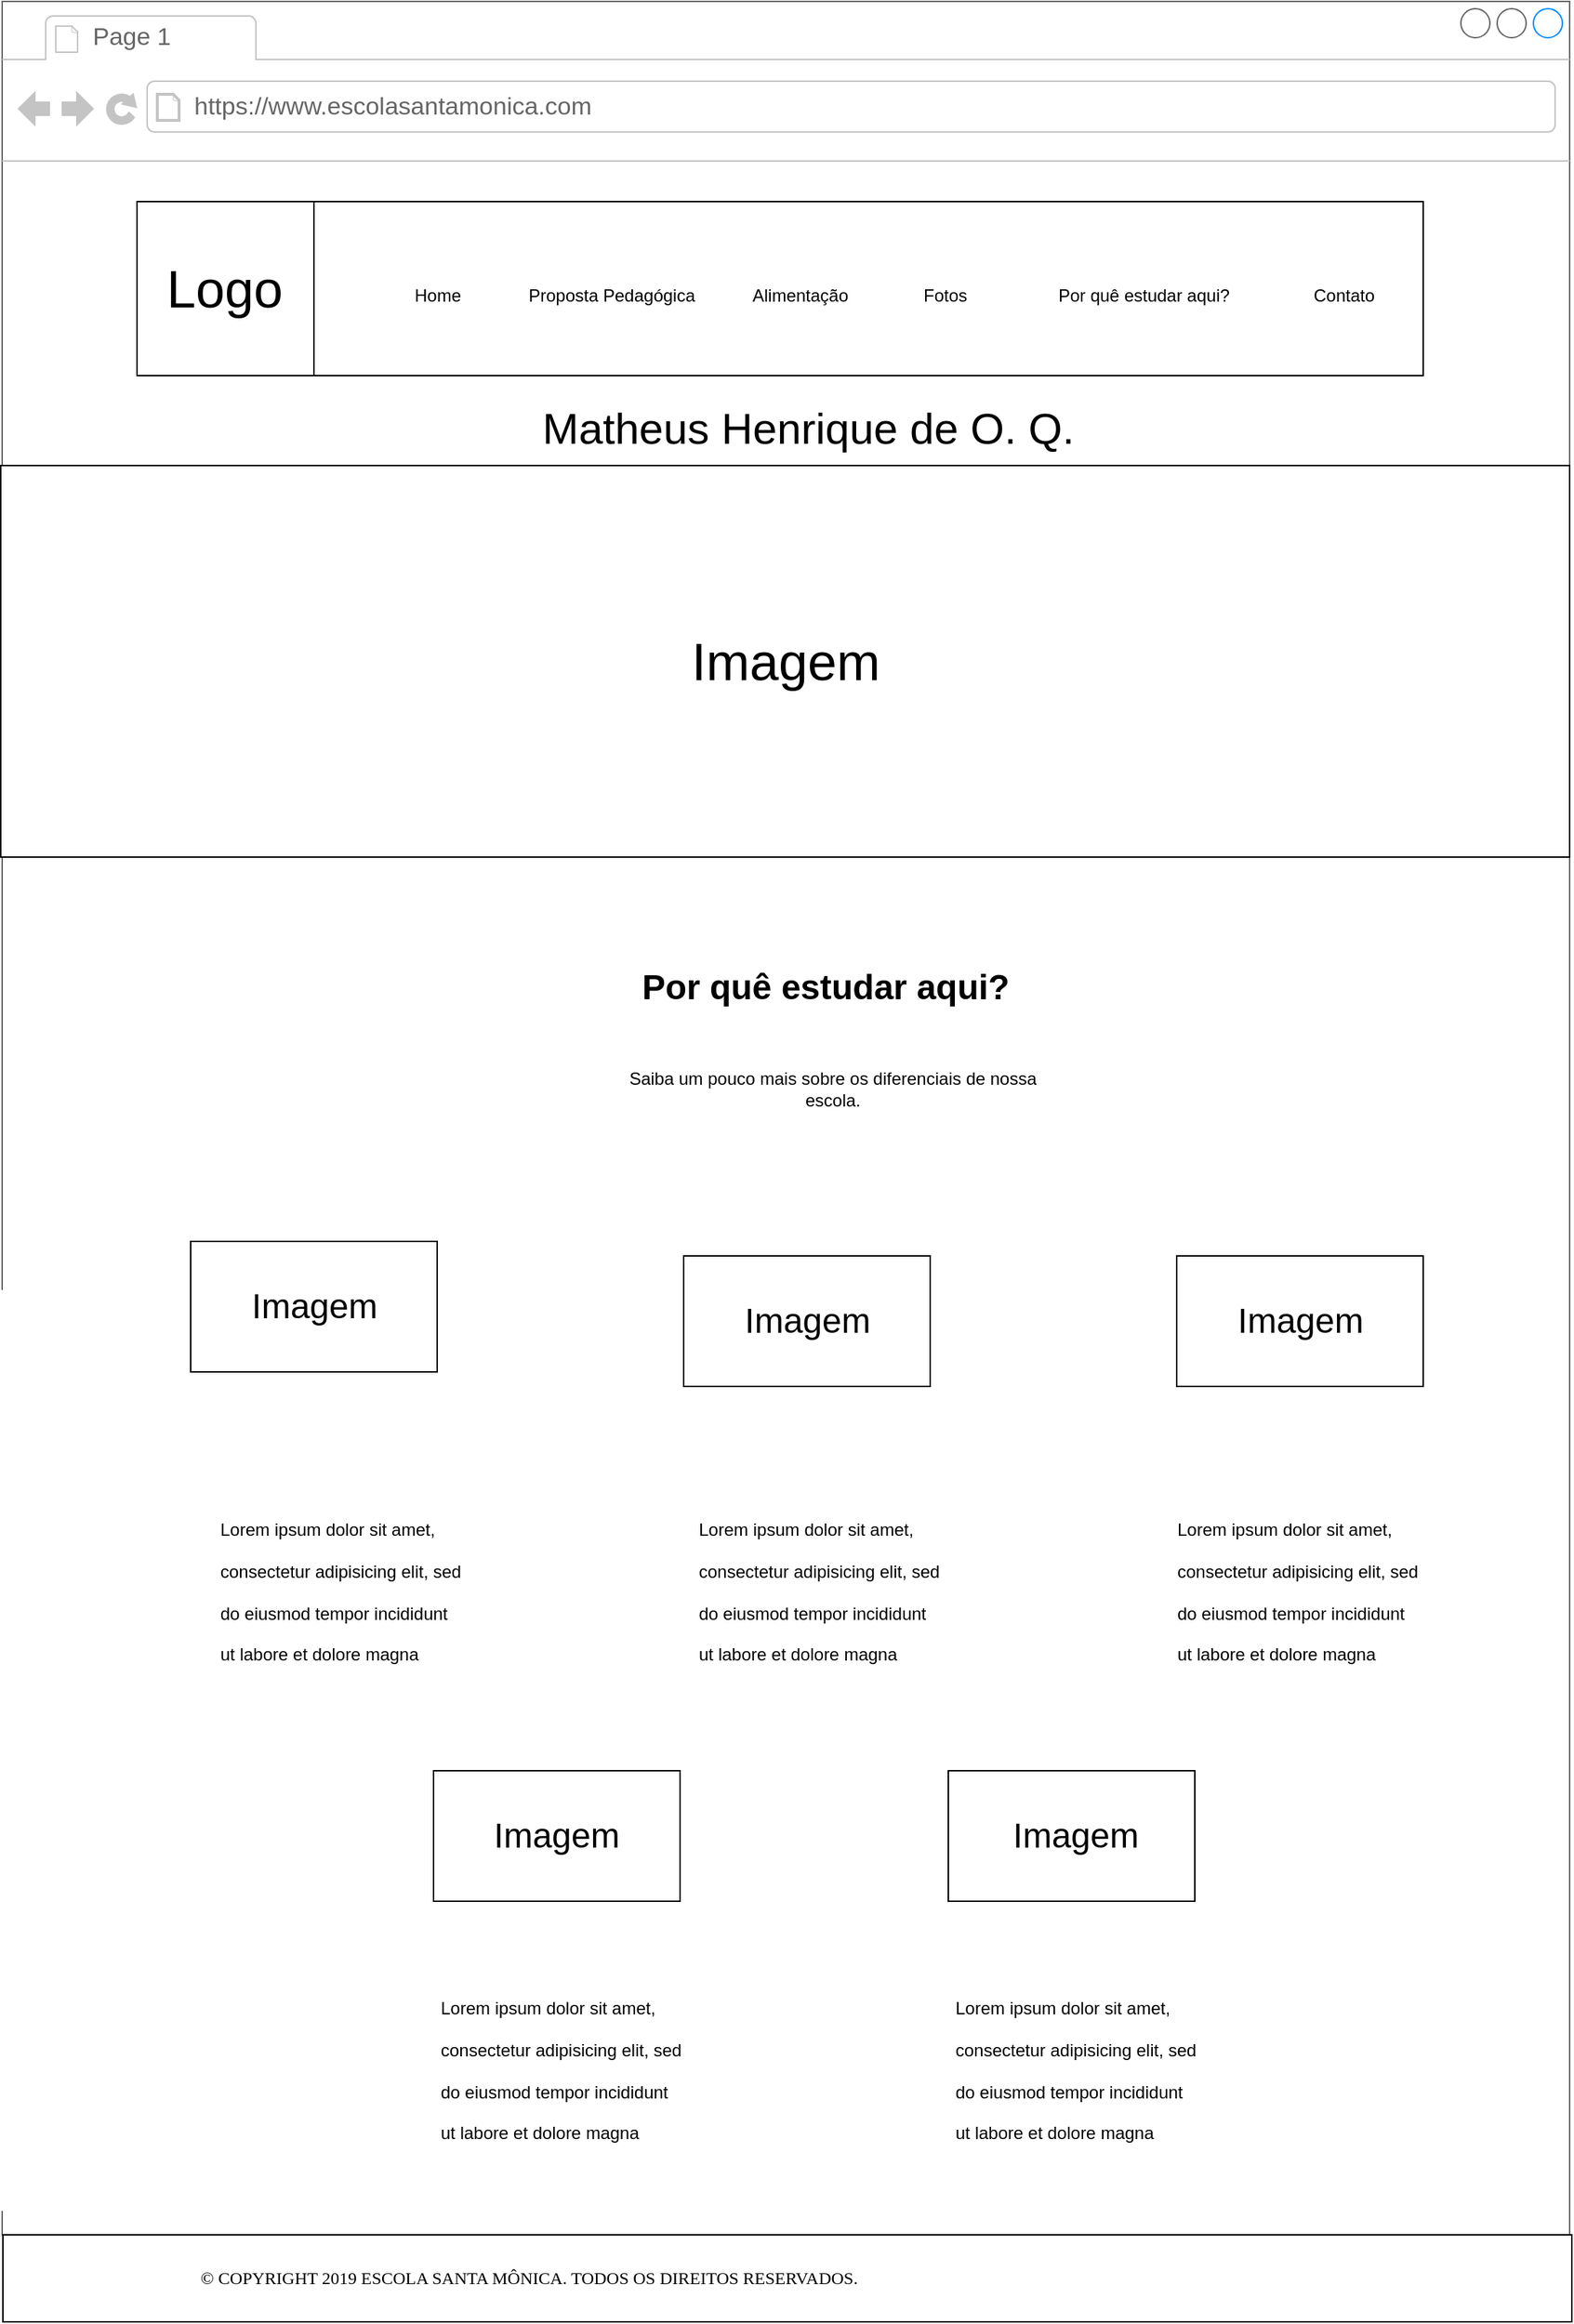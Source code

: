 <mxfile version="12.2.2" type="device" pages="1"><diagram name="Page-1" id="2cc2dc42-3aac-f2a9-1cec-7a8b7cbee084"><mxGraphModel dx="2394" dy="1374" grid="1" gridSize="10" guides="1" tooltips="1" connect="1" arrows="1" fold="1" page="1" pageScale="1" pageWidth="1100" pageHeight="850" background="#ffffff" math="0" shadow="0"><root><mxCell id="0"/><mxCell id="1" parent="0"/><mxCell id="7026571954dc6520-1" value="" style="strokeWidth=1;shadow=0;dashed=0;align=center;html=1;shape=mxgraph.mockup.containers.browserWindow;rSize=0;strokeColor=#666666;mainText=,;recursiveResize=0;rounded=0;labelBackgroundColor=none;fontFamily=Verdana;fontSize=12;fontStyle=0" parent="1" vertex="1"><mxGeometry x="7.5" y="30" width="1081" height="1540" as="geometry"/></mxCell><mxCell id="7026571954dc6520-2" value="Page 1" style="strokeWidth=1;shadow=0;dashed=0;align=center;html=1;shape=mxgraph.mockup.containers.anchor;fontSize=17;fontColor=#666666;align=left;" parent="7026571954dc6520-1" vertex="1"><mxGeometry x="60" y="12" width="110" height="26" as="geometry"/></mxCell><mxCell id="7026571954dc6520-3" value="https://www.escolasantamonica.com" style="strokeWidth=1;shadow=0;dashed=0;align=center;html=1;shape=mxgraph.mockup.containers.anchor;rSize=0;fontSize=17;fontColor=#666666;align=left;" parent="7026571954dc6520-1" vertex="1"><mxGeometry x="130" y="60" width="250" height="26" as="geometry"/></mxCell><mxCell id="7026571954dc6520-15" value="" style="verticalLabelPosition=bottom;shadow=0;dashed=0;align=center;html=1;verticalAlign=top;strokeWidth=1;shape=mxgraph.mockup.markup.line;strokeColor=#999999;rounded=0;labelBackgroundColor=none;fillColor=#ffffff;fontFamily=Verdana;fontSize=12;fontColor=#000000;" parent="7026571954dc6520-1" vertex="1"><mxGeometry y="310" width="1050" height="20" as="geometry"/></mxCell><mxCell id="7026571954dc6520-21" value="" style="verticalLabelPosition=bottom;shadow=0;dashed=0;align=center;html=1;verticalAlign=top;strokeWidth=1;shape=mxgraph.mockup.markup.line;strokeColor=#999999;rounded=0;labelBackgroundColor=none;fillColor=#ffffff;fontFamily=Verdana;fontSize=12;fontColor=#000000;" parent="7026571954dc6520-1" vertex="1"><mxGeometry y="580" width="1050" height="20" as="geometry"/></mxCell><mxCell id="ewFMJKoFP-ZU7OxCMfp1-1" value="" style="text;html=1;strokeColor=#000000;fillColor=#ffffff;align=center;verticalAlign=middle;whiteSpace=wrap;rounded=0;fontFamily=Helvetica;fontSize=12;fontColor=#000000;" parent="7026571954dc6520-1" vertex="1"><mxGeometry x="93" y="138" width="122" height="120" as="geometry"/></mxCell><mxCell id="ewFMJKoFP-ZU7OxCMfp1-3" value="&lt;font style=&quot;font-size: 36px&quot;&gt;Logo&lt;/font&gt;" style="text;html=1;strokeColor=none;fillColor=none;align=center;verticalAlign=middle;whiteSpace=wrap;rounded=0;" parent="7026571954dc6520-1" vertex="1"><mxGeometry x="130" y="183.5" width="46" height="29" as="geometry"/></mxCell><mxCell id="ewFMJKoFP-ZU7OxCMfp1-6" value="" style="rounded=0;whiteSpace=wrap;html=1;" parent="7026571954dc6520-1" vertex="1"><mxGeometry x="215" y="138" width="765" height="120" as="geometry"/></mxCell><mxCell id="ewFMJKoFP-ZU7OxCMfp1-17" value="Home" style="text;html=1;strokeColor=none;fillColor=none;align=center;verticalAlign=middle;whiteSpace=wrap;rounded=0;" parent="7026571954dc6520-1" vertex="1"><mxGeometry x="280" y="193" width="40" height="20" as="geometry"/></mxCell><mxCell id="ewFMJKoFP-ZU7OxCMfp1-19" value="Proposta Pedagógica" style="text;html=1;strokeColor=none;fillColor=none;align=center;verticalAlign=middle;whiteSpace=wrap;rounded=0;" parent="7026571954dc6520-1" vertex="1"><mxGeometry x="350" y="193" width="140" height="20" as="geometry"/></mxCell><mxCell id="ewFMJKoFP-ZU7OxCMfp1-20" value="Alimentação" style="text;html=1;strokeColor=none;fillColor=none;align=center;verticalAlign=middle;whiteSpace=wrap;rounded=0;" parent="7026571954dc6520-1" vertex="1"><mxGeometry x="530" y="193" width="40" height="20" as="geometry"/></mxCell><mxCell id="ewFMJKoFP-ZU7OxCMfp1-21" value="Fotos" style="text;html=1;strokeColor=none;fillColor=none;align=center;verticalAlign=middle;whiteSpace=wrap;rounded=0;" parent="7026571954dc6520-1" vertex="1"><mxGeometry x="630" y="193" width="40" height="20" as="geometry"/></mxCell><mxCell id="ewFMJKoFP-ZU7OxCMfp1-22" value="Por quê estudar aqui?" style="text;html=1;strokeColor=none;fillColor=none;align=center;verticalAlign=middle;whiteSpace=wrap;rounded=0;" parent="7026571954dc6520-1" vertex="1"><mxGeometry x="717.5" y="192.5" width="140" height="20" as="geometry"/></mxCell><mxCell id="ewFMJKoFP-ZU7OxCMfp1-23" value="Contato" style="text;html=1;strokeColor=none;fillColor=none;align=center;verticalAlign=middle;whiteSpace=wrap;rounded=0;" parent="7026571954dc6520-1" vertex="1"><mxGeometry x="905" y="193" width="40" height="20" as="geometry"/></mxCell><mxCell id="j2zbWTqFvS1fBI7Qq0S7-1" value="&lt;span style=&quot;font-size: 24px&quot;&gt;&lt;b&gt;Por quê estudar aqui?&lt;/b&gt;&lt;/span&gt;" style="text;html=1;strokeColor=none;fillColor=none;align=center;verticalAlign=middle;whiteSpace=wrap;rounded=0;" parent="7026571954dc6520-1" vertex="1"><mxGeometry x="425" y="670" width="285" height="20" as="geometry"/></mxCell><mxCell id="fvU2fTR692eFY3aPYThP-1" value="&lt;font style=&quot;font-size: 36px&quot;&gt;Imagem&lt;/font&gt;" style="rounded=0;whiteSpace=wrap;html=1;" parent="7026571954dc6520-1" vertex="1"><mxGeometry x="-1" y="320" width="1082" height="270" as="geometry"/></mxCell><mxCell id="j2zbWTqFvS1fBI7Qq0S7-2" value="" style="rounded=0;whiteSpace=wrap;html=1;" parent="7026571954dc6520-1" vertex="1"><mxGeometry x="130" y="855" width="170" height="90" as="geometry"/></mxCell><mxCell id="j2zbWTqFvS1fBI7Qq0S7-11" value="" style="rounded=0;whiteSpace=wrap;html=1;" parent="7026571954dc6520-1" vertex="1"><mxGeometry x="470" y="865" width="170" height="90" as="geometry"/></mxCell><mxCell id="j2zbWTqFvS1fBI7Qq0S7-12" value="" style="rounded=0;whiteSpace=wrap;html=1;" parent="7026571954dc6520-1" vertex="1"><mxGeometry x="810" y="865" width="170" height="90" as="geometry"/></mxCell><mxCell id="0QrOmY7OMj0nA4xB8xLT-1" value="&lt;span style=&quot;font-size: 24px&quot;&gt;Imagem&lt;/span&gt;" style="text;html=1;strokeColor=none;fillColor=none;align=center;verticalAlign=middle;whiteSpace=wrap;rounded=0;" parent="7026571954dc6520-1" vertex="1"><mxGeometry x="195" y="890" width="40" height="20" as="geometry"/></mxCell><mxCell id="0QrOmY7OMj0nA4xB8xLT-2" value="&lt;span style=&quot;font-size: 24px&quot;&gt;Imagem&lt;/span&gt;" style="text;html=1;strokeColor=none;fillColor=none;align=center;verticalAlign=middle;whiteSpace=wrap;rounded=0;" parent="7026571954dc6520-1" vertex="1"><mxGeometry x="535" y="900" width="40" height="20" as="geometry"/></mxCell><mxCell id="0QrOmY7OMj0nA4xB8xLT-3" value="&lt;span style=&quot;font-size: 24px&quot;&gt;Imagem&lt;/span&gt;" style="text;html=1;strokeColor=none;fillColor=none;align=center;verticalAlign=middle;whiteSpace=wrap;rounded=0;" parent="7026571954dc6520-1" vertex="1"><mxGeometry x="875" y="900" width="40" height="20" as="geometry"/></mxCell><mxCell id="0QrOmY7OMj0nA4xB8xLT-4" value="&lt;h1&gt;&lt;span style=&quot;font-weight: normal&quot;&gt;&lt;font style=&quot;font-size: 12px&quot;&gt;Lorem ipsum dolor sit amet, consectetur adipisicing elit, sed do eiusmod tempor incididunt ut labore et dolore magna aliqua.&lt;/font&gt;&lt;/span&gt;&lt;/h1&gt;" style="text;html=1;strokeColor=none;fillColor=none;spacing=5;spacingTop=-20;whiteSpace=wrap;overflow=hidden;rounded=0;" parent="7026571954dc6520-1" vertex="1"><mxGeometry x="145" y="1030" width="175" height="130" as="geometry"/></mxCell><mxCell id="0QrOmY7OMj0nA4xB8xLT-5" value="&lt;h1&gt;&lt;span style=&quot;font-weight: normal&quot;&gt;&lt;font style=&quot;font-size: 12px&quot;&gt;Lorem ipsum dolor sit amet, consectetur adipisicing elit, sed do eiusmod tempor incididunt ut labore et dolore magna aliqua.&lt;/font&gt;&lt;/span&gt;&lt;/h1&gt;" style="text;html=1;strokeColor=none;fillColor=none;spacing=5;spacingTop=-20;whiteSpace=wrap;overflow=hidden;rounded=0;" parent="7026571954dc6520-1" vertex="1"><mxGeometry x="475" y="1030" width="175" height="130" as="geometry"/></mxCell><mxCell id="0QrOmY7OMj0nA4xB8xLT-6" value="&lt;h1&gt;&lt;span style=&quot;font-weight: normal&quot;&gt;&lt;font style=&quot;font-size: 12px&quot;&gt;Lorem ipsum dolor sit amet, consectetur adipisicing elit, sed do eiusmod tempor incididunt ut labore et dolore magna aliqua.&lt;/font&gt;&lt;/span&gt;&lt;/h1&gt;" style="text;html=1;strokeColor=none;fillColor=none;spacing=5;spacingTop=-20;whiteSpace=wrap;overflow=hidden;rounded=0;" parent="7026571954dc6520-1" vertex="1"><mxGeometry x="805" y="1030" width="175" height="130" as="geometry"/></mxCell><mxCell id="0QrOmY7OMj0nA4xB8xLT-7" value="Saiba um pouco mais sobre os diferenciais de nossa escola." style="text;html=1;strokeColor=none;fillColor=none;align=center;verticalAlign=middle;whiteSpace=wrap;rounded=0;" parent="7026571954dc6520-1" vertex="1"><mxGeometry x="425" y="730" width="295" height="40" as="geometry"/></mxCell><mxCell id="0QrOmY7OMj0nA4xB8xLT-8" value="" style="rounded=0;whiteSpace=wrap;html=1;" parent="7026571954dc6520-1" vertex="1"><mxGeometry x="297.5" y="1220" width="170" height="90" as="geometry"/></mxCell><mxCell id="0QrOmY7OMj0nA4xB8xLT-9" value="" style="rounded=0;whiteSpace=wrap;html=1;" parent="7026571954dc6520-1" vertex="1"><mxGeometry x="652.5" y="1220" width="170" height="90" as="geometry"/></mxCell><mxCell id="0QrOmY7OMj0nA4xB8xLT-10" value="&lt;h1&gt;&lt;span style=&quot;font-weight: normal&quot;&gt;&lt;font style=&quot;font-size: 12px&quot;&gt;Lorem ipsum dolor sit amet, consectetur adipisicing elit, sed do eiusmod tempor incididunt ut labore et dolore magna aliqua.&lt;/font&gt;&lt;/span&gt;&lt;/h1&gt;" style="text;html=1;strokeColor=none;fillColor=none;spacing=5;spacingTop=-20;whiteSpace=wrap;overflow=hidden;rounded=0;" parent="7026571954dc6520-1" vertex="1"><mxGeometry x="297.5" y="1360" width="175" height="130" as="geometry"/></mxCell><mxCell id="0QrOmY7OMj0nA4xB8xLT-11" value="&lt;h1&gt;&lt;span style=&quot;font-weight: normal&quot;&gt;&lt;font style=&quot;font-size: 12px&quot;&gt;Lorem ipsum dolor sit amet, consectetur adipisicing elit, sed do eiusmod tempor incididunt ut labore et dolore magna aliqua.&lt;/font&gt;&lt;/span&gt;&lt;/h1&gt;" style="text;html=1;strokeColor=none;fillColor=none;spacing=5;spacingTop=-20;whiteSpace=wrap;overflow=hidden;rounded=0;" parent="7026571954dc6520-1" vertex="1"><mxGeometry x="652.5" y="1360" width="175" height="130" as="geometry"/></mxCell><mxCell id="0QrOmY7OMj0nA4xB8xLT-12" value="&lt;span style=&quot;font-size: 24px&quot;&gt;Imagem&lt;/span&gt;" style="text;html=1;strokeColor=none;fillColor=none;align=center;verticalAlign=middle;whiteSpace=wrap;rounded=0;" parent="7026571954dc6520-1" vertex="1"><mxGeometry x="362.5" y="1255" width="40" height="20" as="geometry"/></mxCell><mxCell id="0QrOmY7OMj0nA4xB8xLT-13" value="&lt;span style=&quot;font-size: 24px&quot;&gt;Imagem&lt;/span&gt;" style="text;html=1;strokeColor=none;fillColor=none;align=center;verticalAlign=middle;whiteSpace=wrap;rounded=0;" parent="7026571954dc6520-1" vertex="1"><mxGeometry x="720" y="1255" width="40" height="20" as="geometry"/></mxCell><mxCell id="loiw0xFZikaIosCFNWWL-1" value="&lt;font style=&quot;font-size: 30px&quot;&gt;Matheus Henrique de O. Q.&lt;/font&gt;" style="text;html=1;align=center;" parent="7026571954dc6520-1" vertex="1"><mxGeometry x="325" y="270" width="460" height="50" as="geometry"/></mxCell><mxCell id="Bn8Y6w_Um3144dJxdNAO-1" value="" style="rounded=0;whiteSpace=wrap;html=1;" parent="1" vertex="1"><mxGeometry x="8" y="1570" width="1082" height="60" as="geometry"/></mxCell><mxCell id="Bn8Y6w_Um3144dJxdNAO-2" value="&lt;span style=&quot;font-family: &amp;#34;londrina solid&amp;#34; , cursive ; text-transform: uppercase ; background-color: rgb(255 , 255 , 255)&quot;&gt;© COPYRIGHT 2019 ESCOLA SANTA MÔNICA. TODOS OS DIREITOS RESERVADOS.&lt;/span&gt;" style="text;html=1;strokeColor=none;fillColor=none;align=center;verticalAlign=middle;whiteSpace=wrap;rounded=0;" parent="1" vertex="1"><mxGeometry x="80" y="1590" width="582" height="20" as="geometry"/></mxCell></root></mxGraphModel></diagram></mxfile>